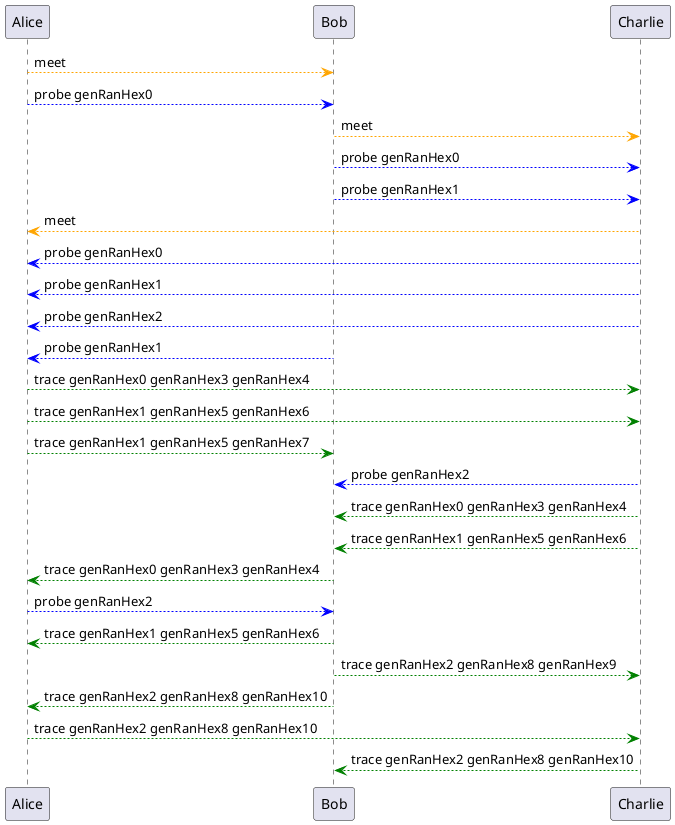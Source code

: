 @startuml messages
Alice -[#orange]-> Bob: meet
Alice -[#blue]-> Bob: probe genRanHex0
Bob -[#orange]-> Charlie: meet
Bob -[#blue]-> Charlie: probe genRanHex0
Bob -[#blue]-> Charlie: probe genRanHex1
Charlie -[#orange]-> Alice: meet
Charlie -[#blue]-> Alice: probe genRanHex0
Charlie -[#blue]-> Alice: probe genRanHex1
Charlie -[#blue]-> Alice: probe genRanHex2
Bob -[#blue]-> Alice: probe genRanHex1
Alice -[#green]-> Charlie: trace genRanHex0 genRanHex3 genRanHex4
Alice -[#green]-> Charlie: trace genRanHex1 genRanHex5 genRanHex6
Alice -[#green]-> Bob: trace genRanHex1 genRanHex5 genRanHex7
Charlie -[#blue]-> Bob: probe genRanHex2
Charlie -[#green]-> Bob: trace genRanHex0 genRanHex3 genRanHex4
Charlie -[#green]-> Bob: trace genRanHex1 genRanHex5 genRanHex6
Bob -[#green]-> Alice: trace genRanHex0 genRanHex3 genRanHex4
Alice -[#blue]-> Bob: probe genRanHex2
Bob -[#green]-> Alice: trace genRanHex1 genRanHex5 genRanHex6
Bob -[#green]-> Charlie: trace genRanHex2 genRanHex8 genRanHex9
Bob -[#green]-> Alice: trace genRanHex2 genRanHex8 genRanHex10
Alice -[#green]-> Charlie: trace genRanHex2 genRanHex8 genRanHex10
Charlie -[#green]-> Bob: trace genRanHex2 genRanHex8 genRanHex10
@enduml